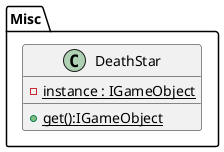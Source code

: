 @startuml

package Misc{
    class DeathStar{
        +{static} get():IGameObject
        -{static} instance : IGameObject
    }
}

@enduml
